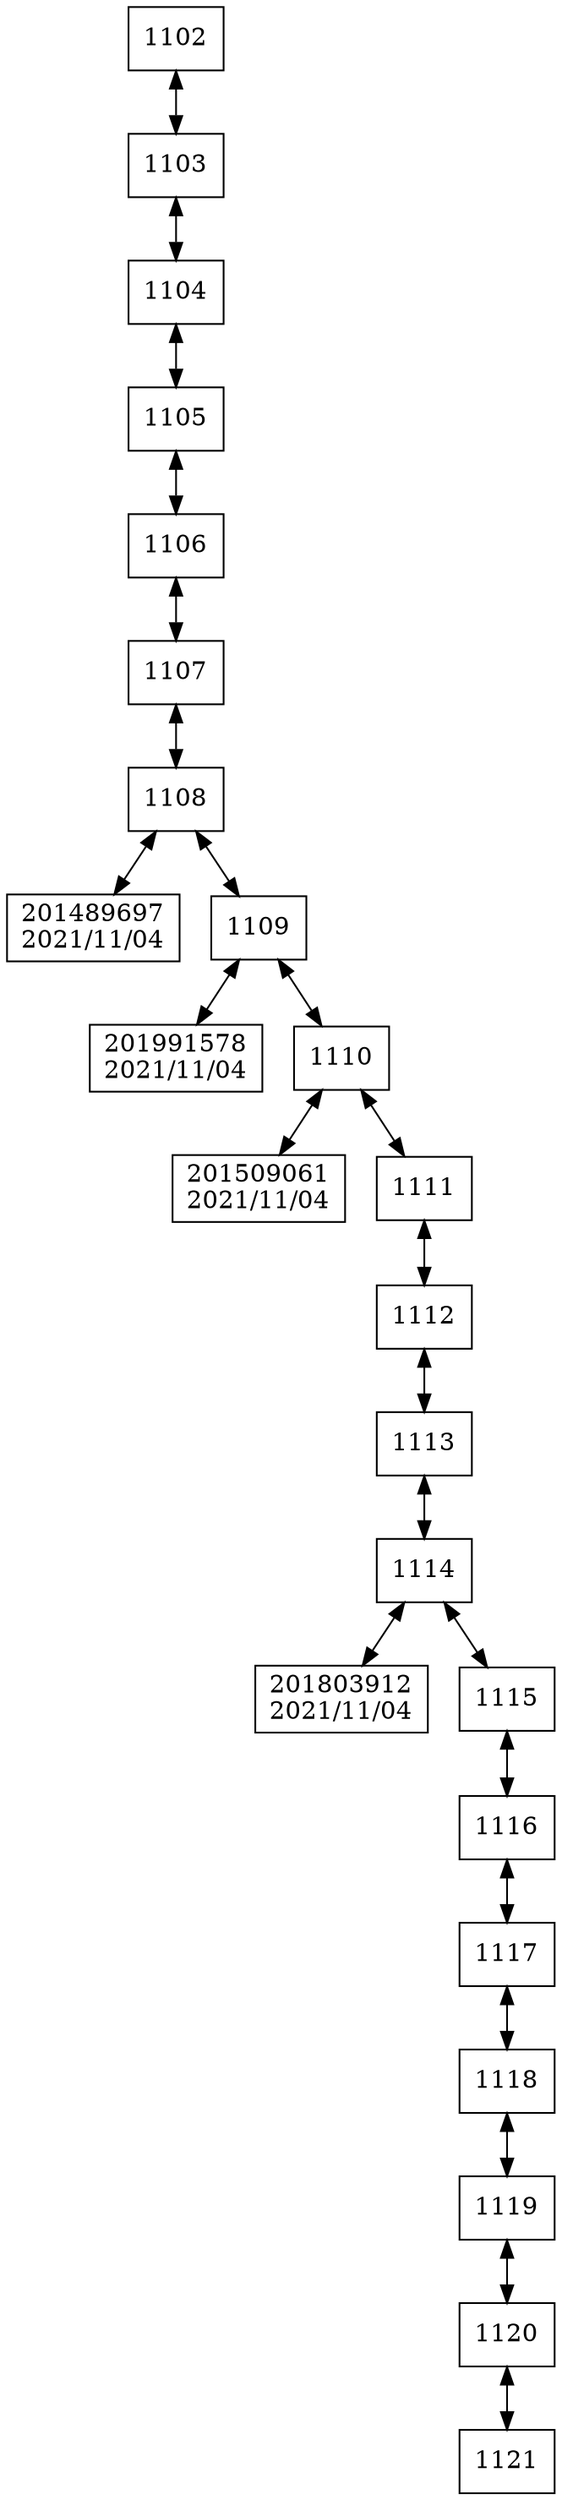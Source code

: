 digraph G{
 rankdir = TB; 
node [shape=box]; 
compound=true; 
"1102"[label="1102"];
"1103"[label="1103"];
"1104"[label="1104"];
"1105"[label="1105"];
"1106"[label="1106"];
"1107"[label="1107"];
"1108"[label="1108"];
"201489697"[label="201489697
2021/11/04"];
"1109"[label="1109"];
"201991578"[label="201991578
2021/11/04"];
"1110"[label="1110"];
"201509061"[label="201509061
2021/11/04"];
"1111"[label="1111"];
"1112"[label="1112"];
"1113"[label="1113"];
"1114"[label="1114"];
"201803912"[label="201803912
2021/11/04"];
"1115"[label="1115"];
"1116"[label="1116"];
"1117"[label="1117"];
"1118"[label="1118"];
"1119"[label="1119"];
"1120"[label="1120"];
"1121"[label="1121"];
"1102" -> "1103"[dir="both"];
"1103" -> "1104"[dir="both"];
"1104" -> "1105"[dir="both"];
"1105" -> "1106"[dir="both"];
"1106" -> "1107"[dir="both"];
"1107" -> "1108"[dir="both"];
"1108" -> "201489697"[dir="both"];
"1108" -> "1109"[dir="both"];
"1109" -> "201991578"[dir="both"];
"1109" -> "1110"[dir="both"];
"1110" -> "201509061"[dir="both"];
"1110" -> "1111"[dir="both"];
"1111" -> "1112"[dir="both"];
"1112" -> "1113"[dir="both"];
"1113" -> "1114"[dir="both"];
"1114" -> "201803912"[dir="both"];
"1114" -> "1115"[dir="both"];
"1115" -> "1116"[dir="both"];
"1116" -> "1117"[dir="both"];
"1117" -> "1118"[dir="both"];
"1118" -> "1119"[dir="both"];
"1119" -> "1120"[dir="both"];
"1120" -> "1121"[dir="both"];

}

